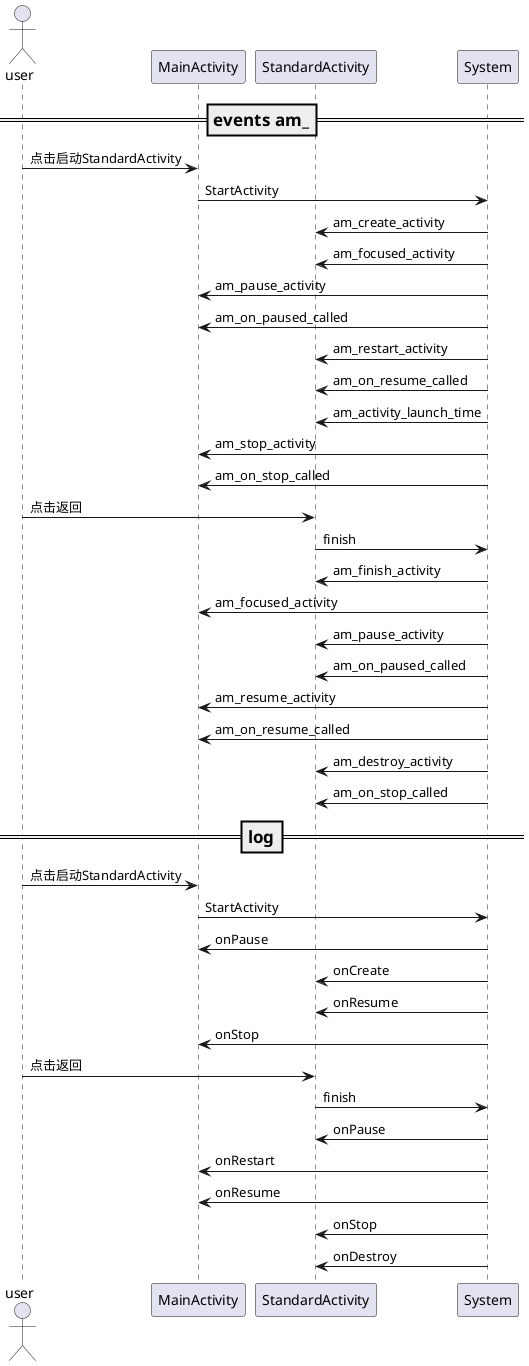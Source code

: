 @startuml

actor user
participant MainActivity
participant StandardActivity
participant System

=== events am_ ==
user -> MainActivity: 点击启动StandardActivity
MainActivity -> System: StartActivity
System -> StandardActivity: am_create_activity
System -> StandardActivity: am_focused_activity
System -> MainActivity: am_pause_activity
System -> MainActivity: am_on_paused_called
System -> StandardActivity: am_restart_activity
System -> StandardActivity: am_on_resume_called
System -> StandardActivity: am_activity_launch_time
System -> MainActivity: am_stop_activity
System -> MainActivity: am_on_stop_called

user -> StandardActivity: 点击返回
StandardActivity -> System: finish
System -> StandardActivity: am_finish_activity
System -> MainActivity: am_focused_activity
System -> StandardActivity: am_pause_activity
System -> StandardActivity: am_on_paused_called
System -> MainActivity: am_resume_activity
System -> MainActivity: am_on_resume_called
System -> StandardActivity: am_destroy_activity
System -> StandardActivity: am_on_stop_called

=== log ==
user -> MainActivity: 点击启动StandardActivity
MainActivity -> System: StartActivity
System -> MainActivity: onPause
System -> StandardActivity: onCreate
System -> StandardActivity: onResume
System -> MainActivity: onStop

user -> StandardActivity: 点击返回
StandardActivity -> System: finish
System -> StandardActivity: onPause
System -> MainActivity: onRestart
System -> MainActivity: onResume
System -> StandardActivity: onStop
System -> StandardActivity: onDestroy

@enduml